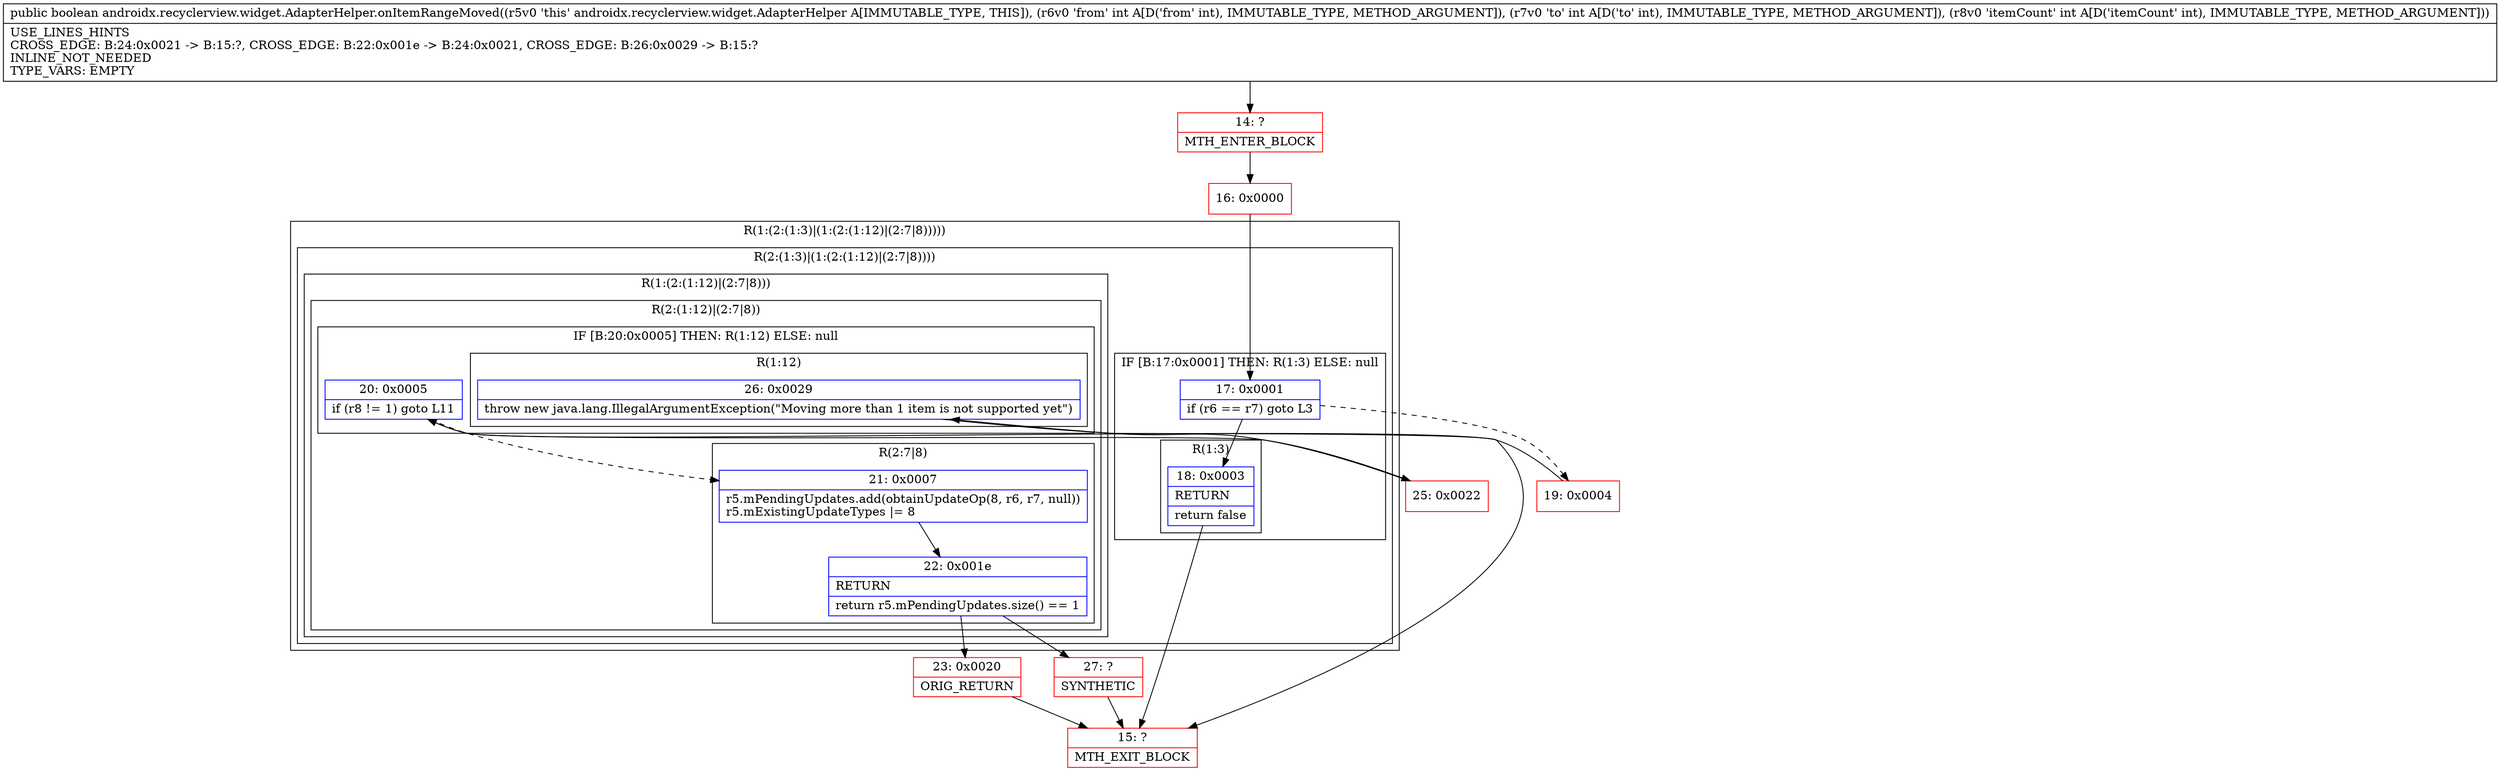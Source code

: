 digraph "CFG forandroidx.recyclerview.widget.AdapterHelper.onItemRangeMoved(III)Z" {
subgraph cluster_Region_971838038 {
label = "R(1:(2:(1:3)|(1:(2:(1:12)|(2:7|8)))))";
node [shape=record,color=blue];
subgraph cluster_Region_563064039 {
label = "R(2:(1:3)|(1:(2:(1:12)|(2:7|8))))";
node [shape=record,color=blue];
subgraph cluster_IfRegion_852050706 {
label = "IF [B:17:0x0001] THEN: R(1:3) ELSE: null";
node [shape=record,color=blue];
Node_17 [shape=record,label="{17\:\ 0x0001|if (r6 == r7) goto L3\l}"];
subgraph cluster_Region_1568254584 {
label = "R(1:3)";
node [shape=record,color=blue];
Node_18 [shape=record,label="{18\:\ 0x0003|RETURN\l|return false\l}"];
}
}
subgraph cluster_Region_215444515 {
label = "R(1:(2:(1:12)|(2:7|8)))";
node [shape=record,color=blue];
subgraph cluster_Region_1348669898 {
label = "R(2:(1:12)|(2:7|8))";
node [shape=record,color=blue];
subgraph cluster_IfRegion_684333319 {
label = "IF [B:20:0x0005] THEN: R(1:12) ELSE: null";
node [shape=record,color=blue];
Node_20 [shape=record,label="{20\:\ 0x0005|if (r8 != 1) goto L11\l}"];
subgraph cluster_Region_955276300 {
label = "R(1:12)";
node [shape=record,color=blue];
Node_26 [shape=record,label="{26\:\ 0x0029|throw new java.lang.IllegalArgumentException(\"Moving more than 1 item is not supported yet\")\l}"];
}
}
subgraph cluster_Region_267491653 {
label = "R(2:7|8)";
node [shape=record,color=blue];
Node_21 [shape=record,label="{21\:\ 0x0007|r5.mPendingUpdates.add(obtainUpdateOp(8, r6, r7, null))\lr5.mExistingUpdateTypes \|= 8\l}"];
Node_22 [shape=record,label="{22\:\ 0x001e|RETURN\l|return r5.mPendingUpdates.size() == 1\l}"];
}
}
}
}
}
Node_14 [shape=record,color=red,label="{14\:\ ?|MTH_ENTER_BLOCK\l}"];
Node_16 [shape=record,color=red,label="{16\:\ 0x0000}"];
Node_15 [shape=record,color=red,label="{15\:\ ?|MTH_EXIT_BLOCK\l}"];
Node_19 [shape=record,color=red,label="{19\:\ 0x0004}"];
Node_23 [shape=record,color=red,label="{23\:\ 0x0020|ORIG_RETURN\l}"];
Node_27 [shape=record,color=red,label="{27\:\ ?|SYNTHETIC\l}"];
Node_25 [shape=record,color=red,label="{25\:\ 0x0022}"];
MethodNode[shape=record,label="{public boolean androidx.recyclerview.widget.AdapterHelper.onItemRangeMoved((r5v0 'this' androidx.recyclerview.widget.AdapterHelper A[IMMUTABLE_TYPE, THIS]), (r6v0 'from' int A[D('from' int), IMMUTABLE_TYPE, METHOD_ARGUMENT]), (r7v0 'to' int A[D('to' int), IMMUTABLE_TYPE, METHOD_ARGUMENT]), (r8v0 'itemCount' int A[D('itemCount' int), IMMUTABLE_TYPE, METHOD_ARGUMENT]))  | USE_LINES_HINTS\lCROSS_EDGE: B:24:0x0021 \-\> B:15:?, CROSS_EDGE: B:22:0x001e \-\> B:24:0x0021, CROSS_EDGE: B:26:0x0029 \-\> B:15:?\lINLINE_NOT_NEEDED\lTYPE_VARS: EMPTY\l}"];
MethodNode -> Node_14;Node_17 -> Node_18;
Node_17 -> Node_19[style=dashed];
Node_18 -> Node_15;
Node_20 -> Node_21[style=dashed];
Node_20 -> Node_25;
Node_26 -> Node_15;
Node_21 -> Node_22;
Node_22 -> Node_23;
Node_22 -> Node_27;
Node_14 -> Node_16;
Node_16 -> Node_17;
Node_19 -> Node_20;
Node_23 -> Node_15;
Node_27 -> Node_15;
Node_25 -> Node_26;
}

